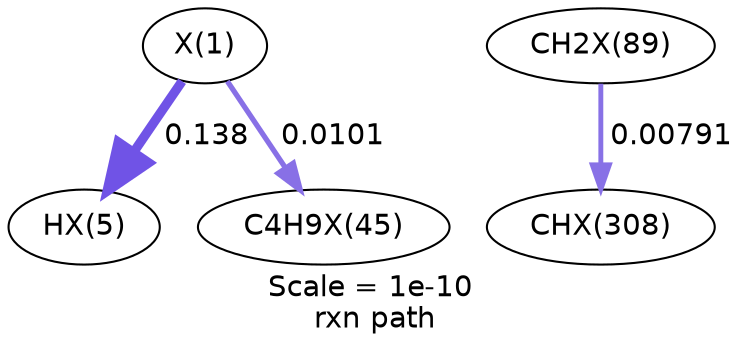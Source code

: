 digraph reaction_paths {
center=1;
s27 -> s28[fontname="Helvetica", style="setlinewidth(4.5)", arrowsize=2.25, color="0.7, 0.638, 0.9"
, label=" 0.138"];
s27 -> s37[fontname="Helvetica", style="setlinewidth(2.53)", arrowsize=1.26, color="0.7, 0.51, 0.9"
, label=" 0.0101"];
s45 -> s58[fontname="Helvetica", style="setlinewidth(2.35)", arrowsize=1.17, color="0.7, 0.508, 0.9"
, label=" 0.00791"];
s27 [ fontname="Helvetica", label="X(1)"];
s28 [ fontname="Helvetica", label="HX(5)"];
s37 [ fontname="Helvetica", label="C4H9X(45)"];
s45 [ fontname="Helvetica", label="CH2X(89)"];
s58 [ fontname="Helvetica", label="CHX(308)"];
 label = "Scale = 1e-10\l rxn path";
 fontname = "Helvetica";
}
